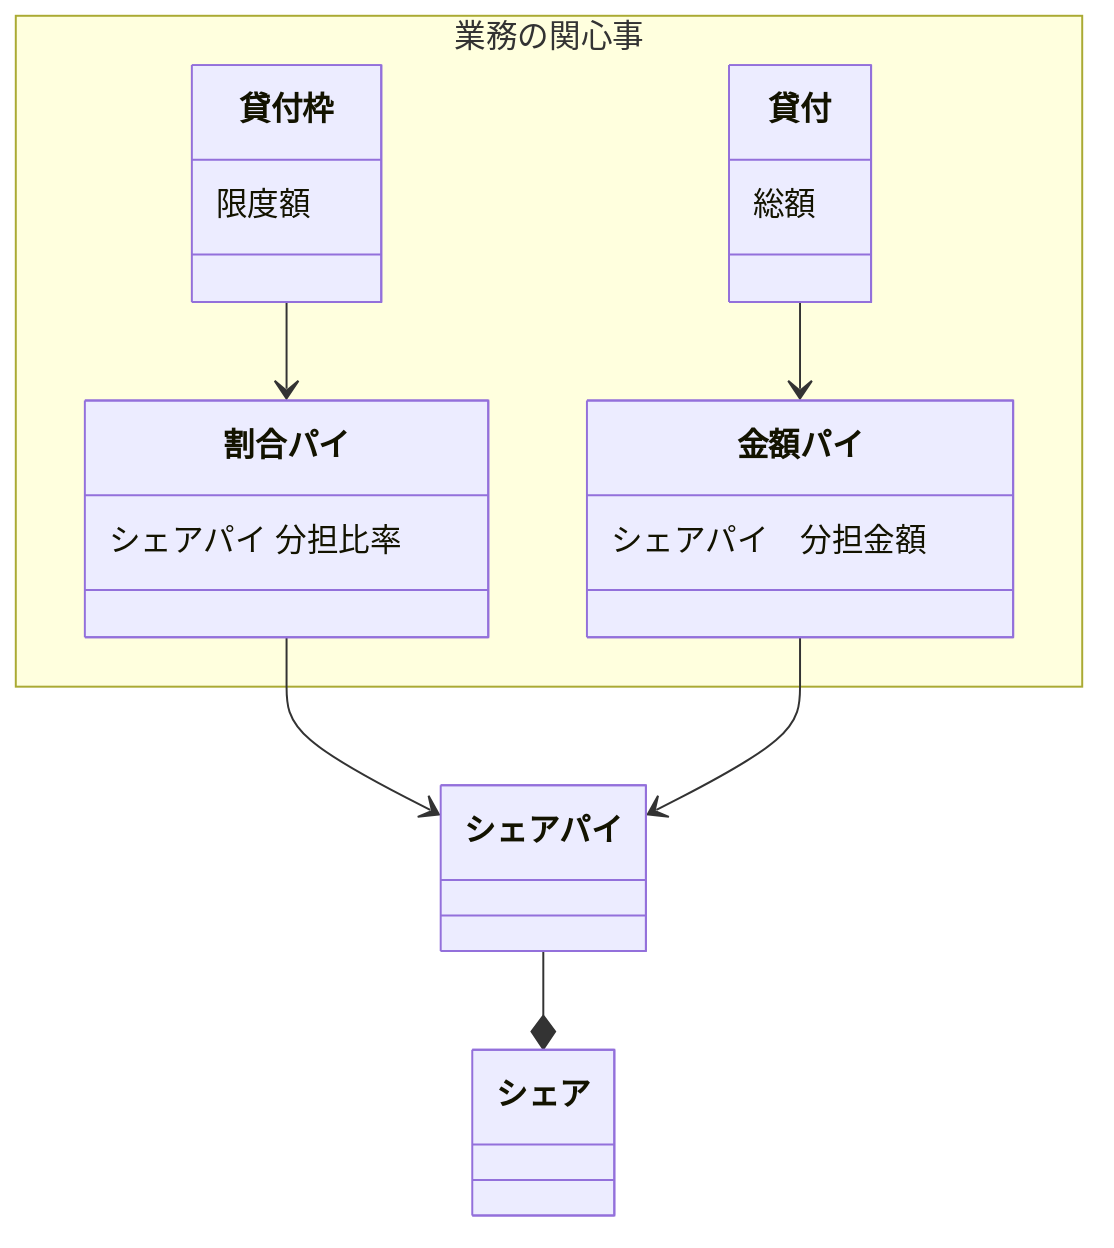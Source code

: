 classDiagram
    貸付枠 --> 割合パイ
    貸付 --> 金額パイ
    割合パイ --> シェアパイ
    金額パイ --> シェアパイ
    シェアパイ --* シェア

    namespace 業務の関心事 {
        class 貸付枠 {
            限度額
        }
        class 貸付 {
            総額
        }
        class 割合パイ {
            シェアパイ 分担比率
        }
        class 金額パイ {
            シェアパイ　分担金額
        }
    }